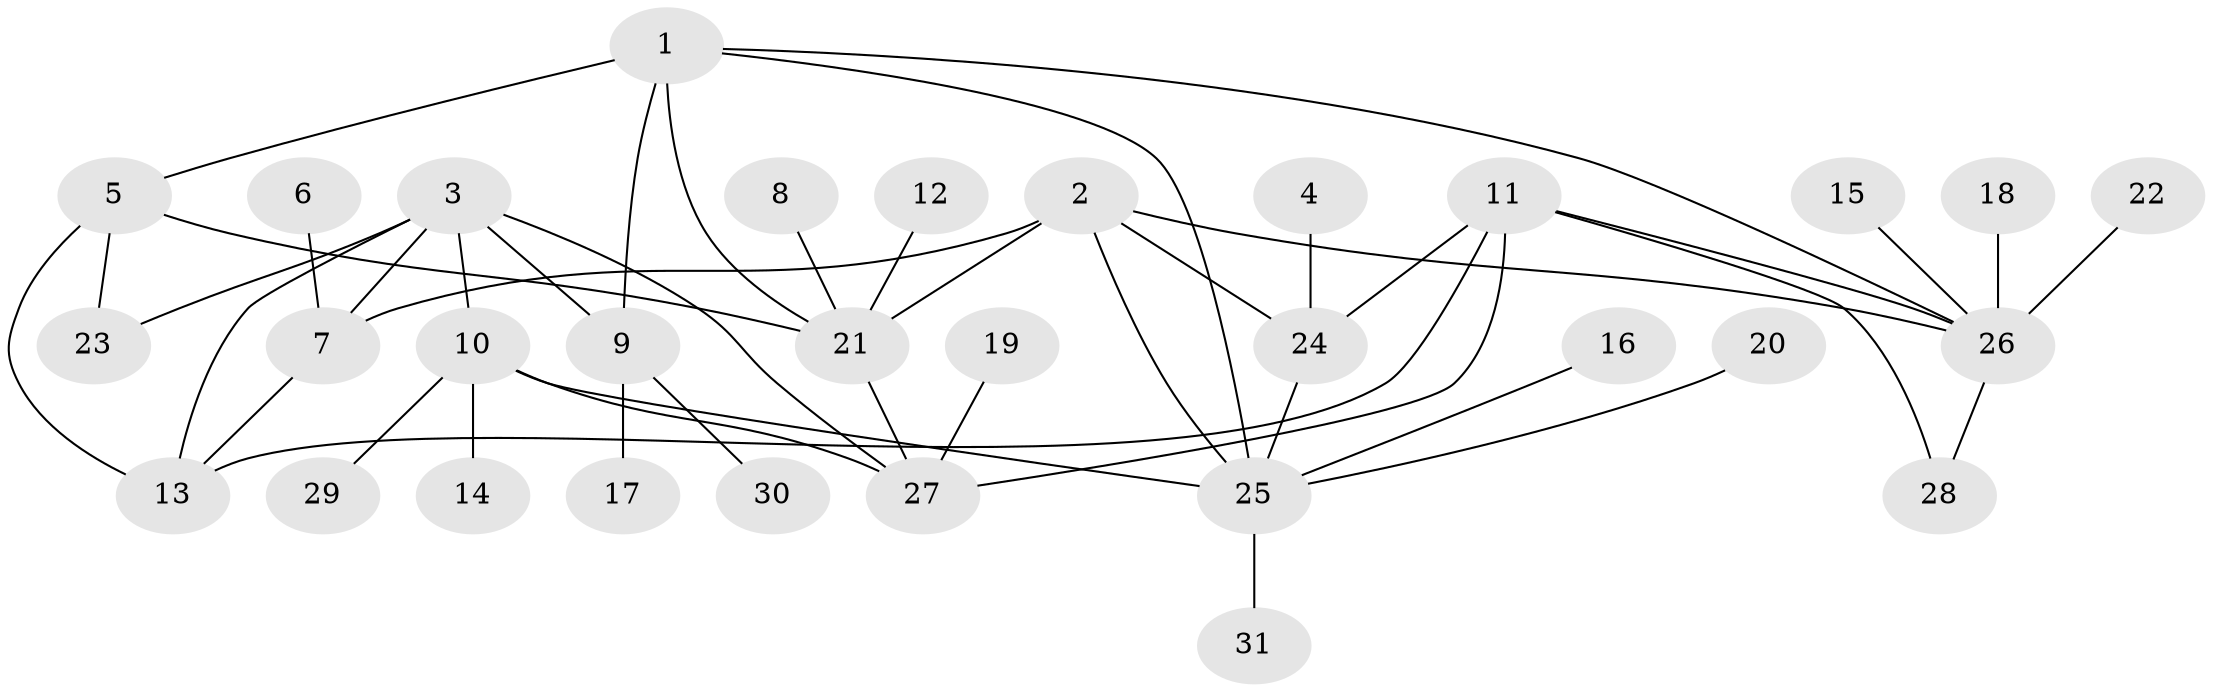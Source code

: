 // original degree distribution, {5: 0.09836065573770492, 7: 0.04918032786885246, 9: 0.03278688524590164, 6: 0.04918032786885246, 3: 0.04918032786885246, 2: 0.19672131147540983, 1: 0.5245901639344263}
// Generated by graph-tools (version 1.1) at 2025/02/03/09/25 03:02:45]
// undirected, 31 vertices, 45 edges
graph export_dot {
graph [start="1"]
  node [color=gray90,style=filled];
  1;
  2;
  3;
  4;
  5;
  6;
  7;
  8;
  9;
  10;
  11;
  12;
  13;
  14;
  15;
  16;
  17;
  18;
  19;
  20;
  21;
  22;
  23;
  24;
  25;
  26;
  27;
  28;
  29;
  30;
  31;
  1 -- 5 [weight=1.0];
  1 -- 9 [weight=1.0];
  1 -- 21 [weight=1.0];
  1 -- 25 [weight=1.0];
  1 -- 26 [weight=1.0];
  2 -- 7 [weight=1.0];
  2 -- 21 [weight=1.0];
  2 -- 24 [weight=1.0];
  2 -- 25 [weight=1.0];
  2 -- 26 [weight=1.0];
  3 -- 7 [weight=1.0];
  3 -- 9 [weight=1.0];
  3 -- 10 [weight=1.0];
  3 -- 13 [weight=1.0];
  3 -- 23 [weight=2.0];
  3 -- 27 [weight=1.0];
  4 -- 24 [weight=1.0];
  5 -- 13 [weight=1.0];
  5 -- 21 [weight=1.0];
  5 -- 23 [weight=1.0];
  6 -- 7 [weight=1.0];
  7 -- 13 [weight=1.0];
  8 -- 21 [weight=1.0];
  9 -- 17 [weight=1.0];
  9 -- 30 [weight=1.0];
  10 -- 14 [weight=1.0];
  10 -- 25 [weight=1.0];
  10 -- 27 [weight=1.0];
  10 -- 29 [weight=1.0];
  11 -- 13 [weight=1.0];
  11 -- 24 [weight=1.0];
  11 -- 26 [weight=1.0];
  11 -- 27 [weight=1.0];
  11 -- 28 [weight=1.0];
  12 -- 21 [weight=1.0];
  15 -- 26 [weight=1.0];
  16 -- 25 [weight=1.0];
  18 -- 26 [weight=1.0];
  19 -- 27 [weight=1.0];
  20 -- 25 [weight=1.0];
  21 -- 27 [weight=1.0];
  22 -- 26 [weight=1.0];
  24 -- 25 [weight=1.0];
  25 -- 31 [weight=1.0];
  26 -- 28 [weight=1.0];
}
